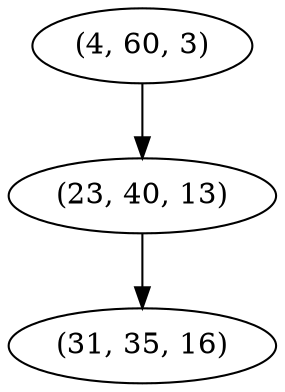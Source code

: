 digraph tree {
    "(4, 60, 3)";
    "(23, 40, 13)";
    "(31, 35, 16)";
    "(4, 60, 3)" -> "(23, 40, 13)";
    "(23, 40, 13)" -> "(31, 35, 16)";
}
